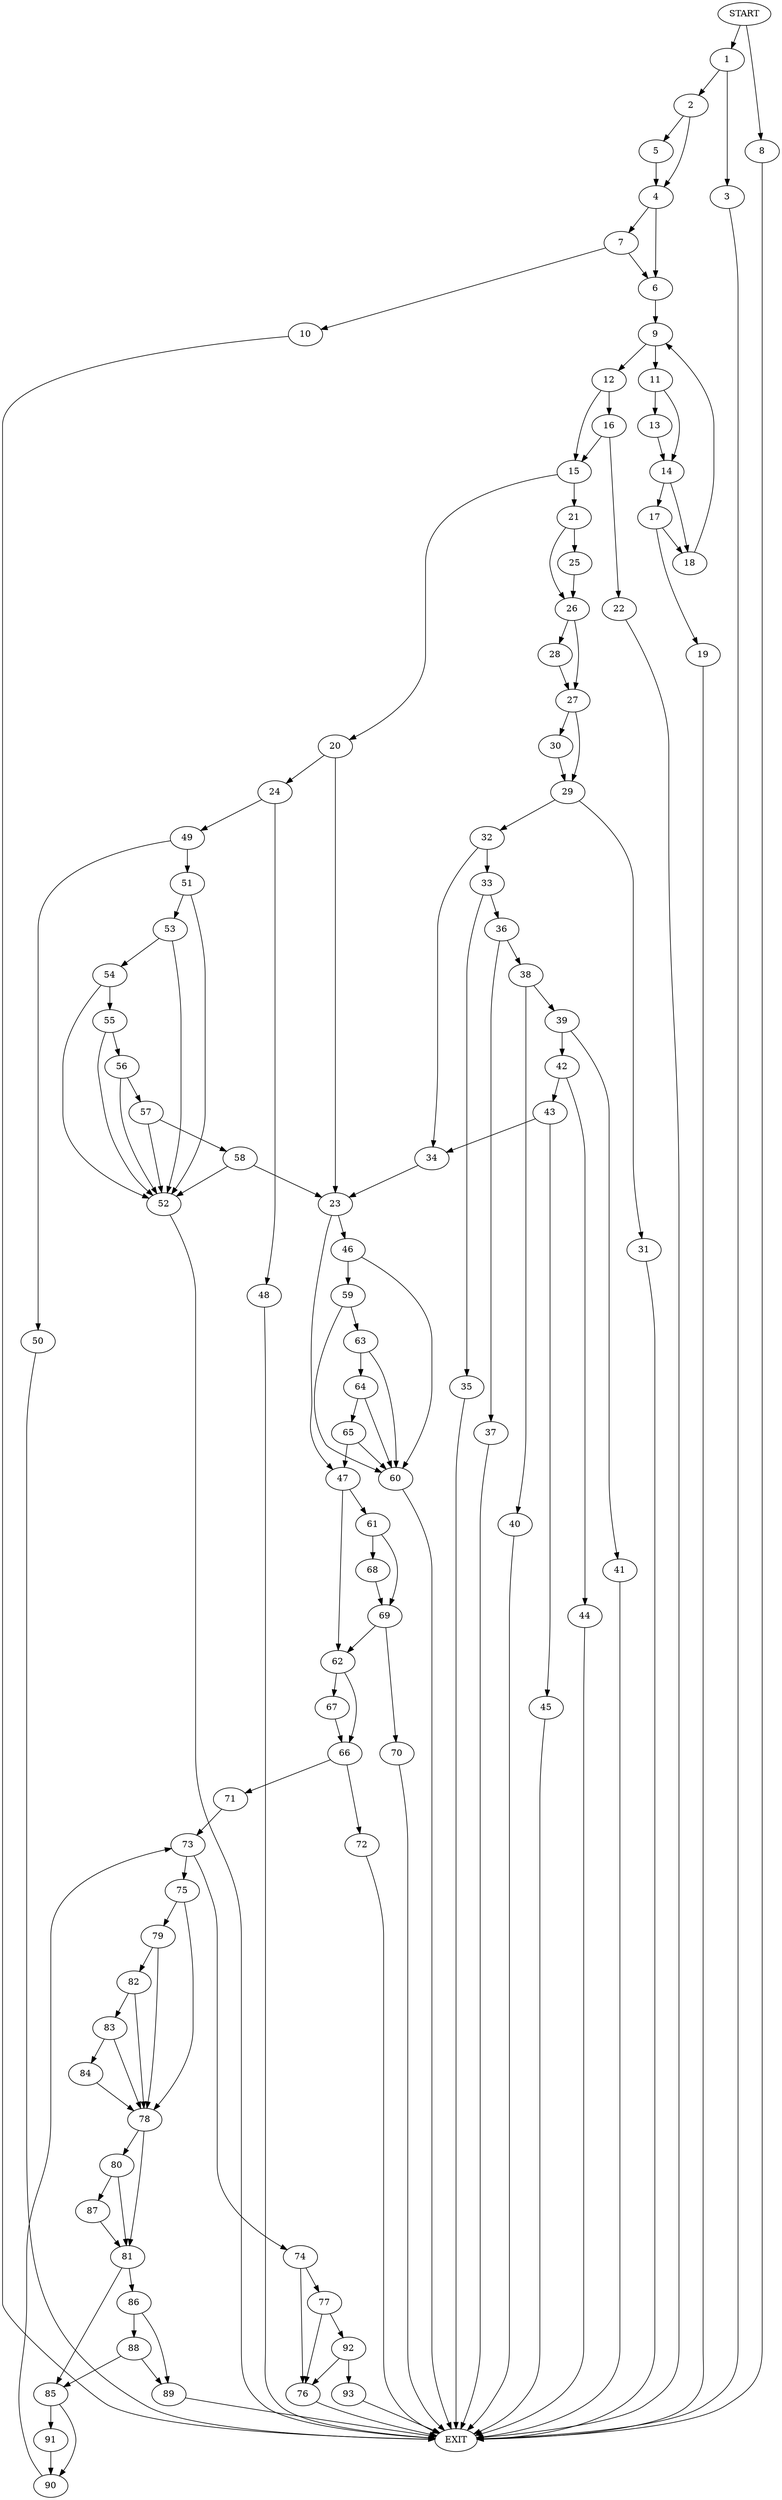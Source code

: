 digraph {
0 [label="START"]
94 [label="EXIT"]
0 -> 1
1 -> 2
1 -> 3
2 -> 4
2 -> 5
3 -> 94
5 -> 4
4 -> 6
4 -> 7
0 -> 8
8 -> 94
6 -> 9
7 -> 6
7 -> 10
10 -> 94
9 -> 11
9 -> 12
11 -> 13
11 -> 14
12 -> 15
12 -> 16
13 -> 14
14 -> 17
14 -> 18
18 -> 9
17 -> 18
17 -> 19
19 -> 94
15 -> 20
15 -> 21
16 -> 15
16 -> 22
22 -> 94
20 -> 23
20 -> 24
21 -> 25
21 -> 26
26 -> 27
26 -> 28
25 -> 26
27 -> 29
27 -> 30
28 -> 27
30 -> 29
29 -> 31
29 -> 32
31 -> 94
32 -> 33
32 -> 34
34 -> 23
33 -> 35
33 -> 36
35 -> 94
36 -> 37
36 -> 38
37 -> 94
38 -> 39
38 -> 40
39 -> 41
39 -> 42
40 -> 94
42 -> 43
42 -> 44
41 -> 94
43 -> 45
43 -> 34
44 -> 94
45 -> 94
23 -> 46
23 -> 47
24 -> 48
24 -> 49
48 -> 94
49 -> 50
49 -> 51
51 -> 52
51 -> 53
50 -> 94
53 -> 52
53 -> 54
52 -> 94
54 -> 52
54 -> 55
55 -> 52
55 -> 56
56 -> 52
56 -> 57
57 -> 52
57 -> 58
58 -> 52
58 -> 23
46 -> 59
46 -> 60
47 -> 61
47 -> 62
59 -> 60
59 -> 63
60 -> 94
63 -> 60
63 -> 64
64 -> 65
64 -> 60
65 -> 60
65 -> 47
62 -> 66
62 -> 67
61 -> 68
61 -> 69
69 -> 70
69 -> 62
68 -> 69
70 -> 94
66 -> 71
66 -> 72
67 -> 66
71 -> 73
72 -> 94
73 -> 74
73 -> 75
74 -> 76
74 -> 77
75 -> 78
75 -> 79
78 -> 80
78 -> 81
79 -> 82
79 -> 78
82 -> 83
82 -> 78
83 -> 78
83 -> 84
84 -> 78
81 -> 85
81 -> 86
80 -> 81
80 -> 87
87 -> 81
86 -> 88
86 -> 89
85 -> 90
85 -> 91
89 -> 94
88 -> 85
88 -> 89
91 -> 90
90 -> 73
76 -> 94
77 -> 76
77 -> 92
92 -> 93
92 -> 76
93 -> 94
}
